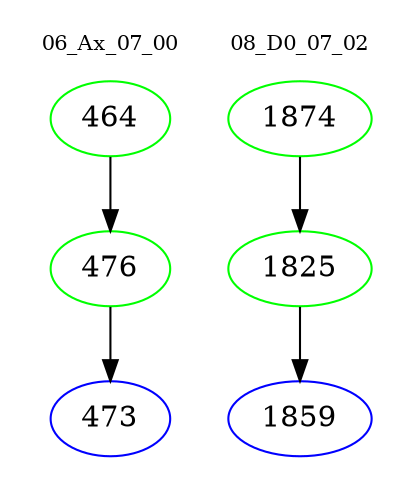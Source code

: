 digraph{
subgraph cluster_0 {
color = white
label = "06_Ax_07_00";
fontsize=10;
T0_464 [label="464", color="green"]
T0_464 -> T0_476 [color="black"]
T0_476 [label="476", color="green"]
T0_476 -> T0_473 [color="black"]
T0_473 [label="473", color="blue"]
}
subgraph cluster_1 {
color = white
label = "08_D0_07_02";
fontsize=10;
T1_1874 [label="1874", color="green"]
T1_1874 -> T1_1825 [color="black"]
T1_1825 [label="1825", color="green"]
T1_1825 -> T1_1859 [color="black"]
T1_1859 [label="1859", color="blue"]
}
}
